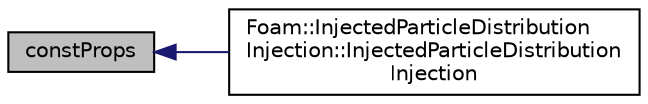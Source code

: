 digraph "constProps"
{
  bgcolor="transparent";
  edge [fontname="Helvetica",fontsize="10",labelfontname="Helvetica",labelfontsize="10"];
  node [fontname="Helvetica",fontsize="10",shape=record];
  rankdir="LR";
  Node1 [label="constProps",height=0.2,width=0.4,color="black", fillcolor="grey75", style="filled" fontcolor="black"];
  Node1 -> Node2 [dir="back",color="midnightblue",fontsize="10",style="solid",fontname="Helvetica"];
  Node2 [label="Foam::InjectedParticleDistribution\lInjection::InjectedParticleDistribution\lInjection",height=0.2,width=0.4,color="black",URL="$classFoam_1_1InjectedParticleDistributionInjection.html#a1024f39d45b74d2e3c6c0c3ba74da8b2",tooltip="Construct from dictionary. "];
}
